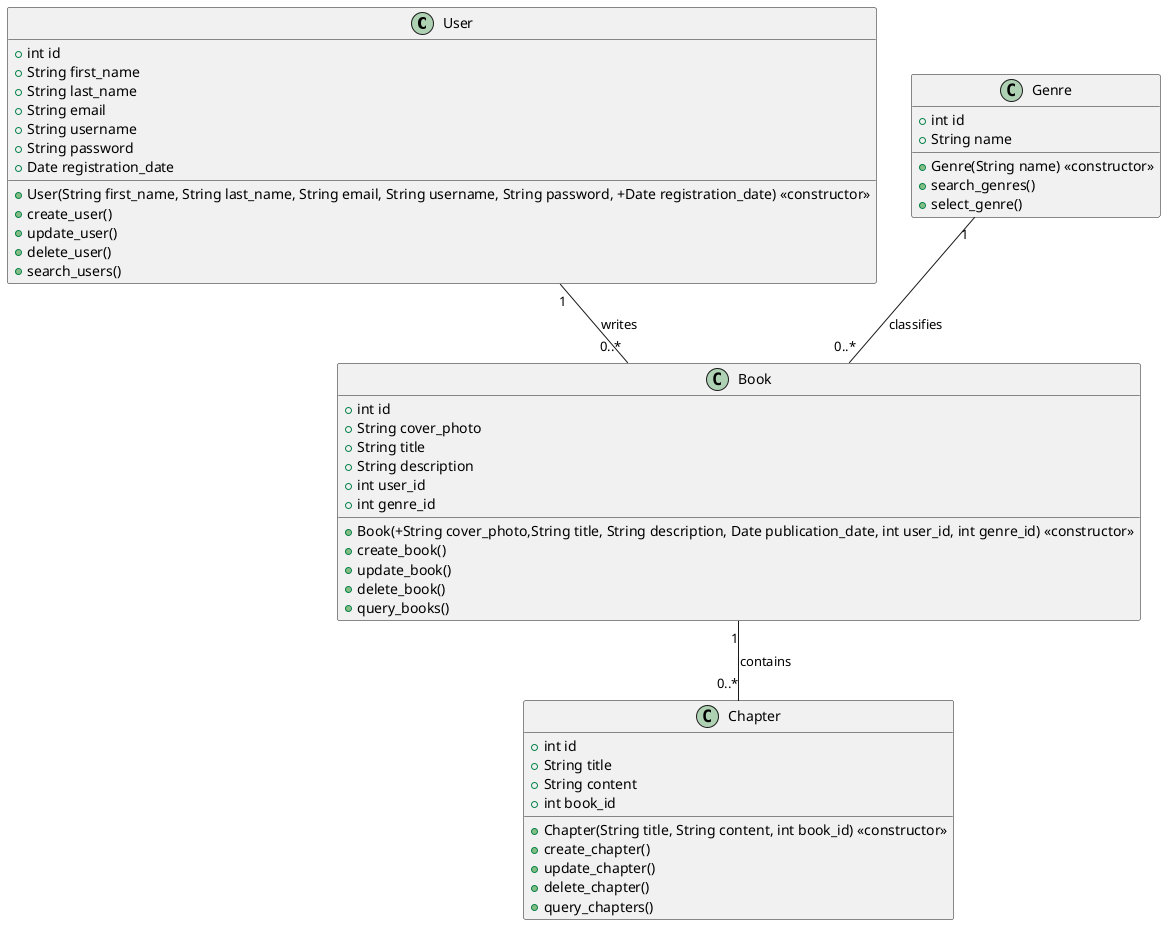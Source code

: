 @startuml

class User {
    +int id
    +String first_name
    +String last_name
    +String email
    +String username
    +String password
    +Date registration_date
    +User(String first_name, String last_name, String email, String username, String password, +Date registration_date) <<constructor>>
    +create_user()
    +update_user()
    +delete_user()
    +search_users()
}

class Book {
    +int id
    +String cover_photo
    +String title
    +String description
    +int user_id
    +int genre_id
    +Book(+String cover_photo,String title, String description, Date publication_date, int user_id, int genre_id) <<constructor>>
    +create_book()
    +update_book()
    +delete_book()
    +query_books()
}

class Chapter {
    +int id
    +String title
    +String content
    +int book_id
    +Chapter(String title, String content, int book_id) <<constructor>>
    +create_chapter()
    +update_chapter()
    +delete_chapter()
    +query_chapters()
}

class Genre {
    +int id
    +String name
    +Genre(String name) <<constructor>>
    +search_genres()
    +select_genre()
}

User "1" -- "0..*" Book : writes
Book "1" -- "0..*" Chapter : contains
Genre "1" -- "0..*" Book : classifies

@enduml